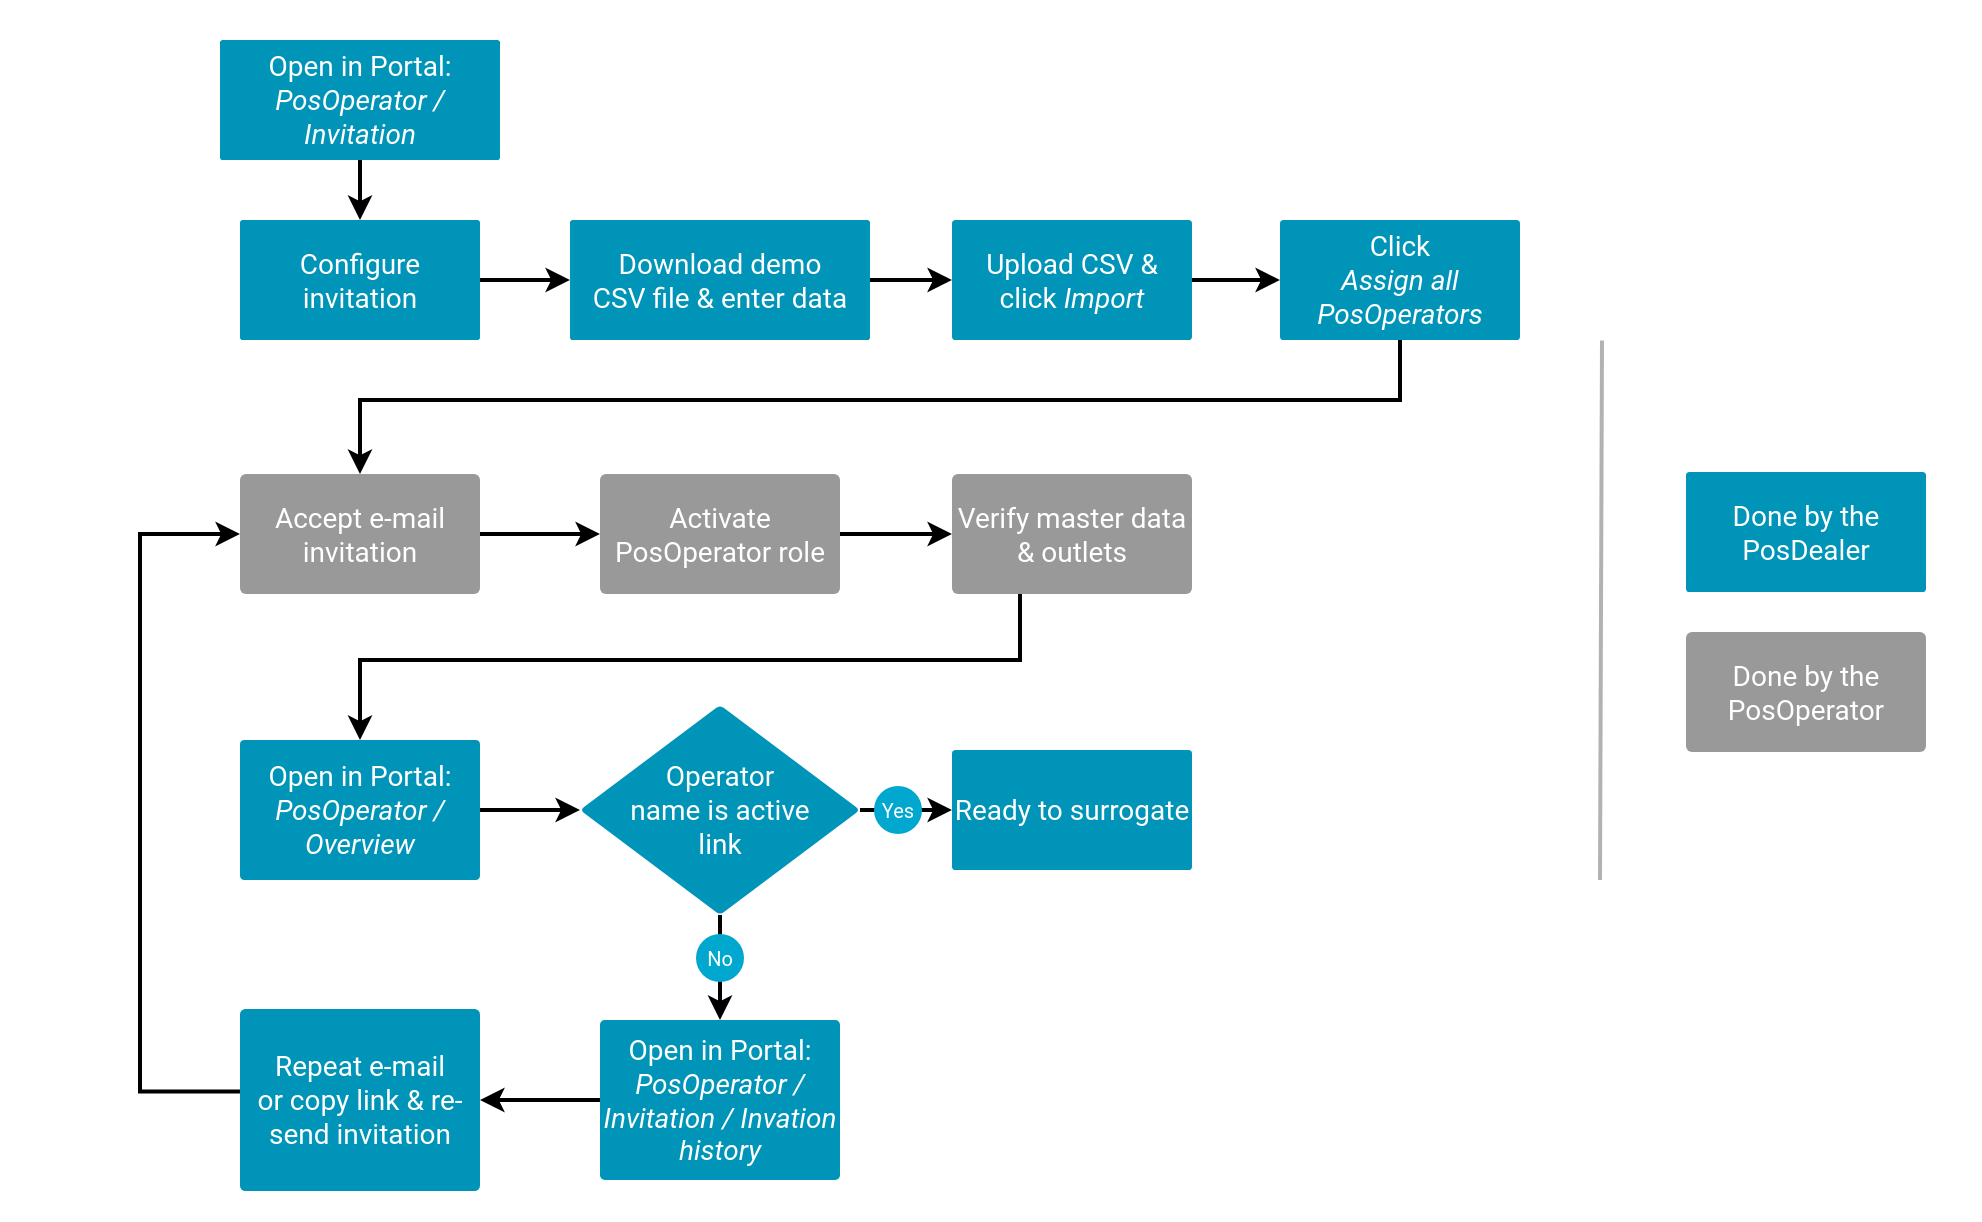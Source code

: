 <mxfile version="18.0.6" type="device"><diagram id="C5RBs43oDa-KdzZeNtuy" name="Page-1"><mxGraphModel dx="2591" dy="857" grid="1" gridSize="10" guides="1" tooltips="1" connect="1" arrows="1" fold="1" page="1" pageScale="1" pageWidth="1169" pageHeight="827" math="0" shadow="0"><root><mxCell id="WIyWlLk6GJQsqaUBKTNV-0"/><mxCell id="WIyWlLk6GJQsqaUBKTNV-1" parent="WIyWlLk6GJQsqaUBKTNV-0"/><mxCell id="gjwJcGeJe08G-OfLPSlC-13" value="" style="rounded=0;whiteSpace=wrap;html=1;strokeColor=none;" parent="WIyWlLk6GJQsqaUBKTNV-1" vertex="1"><mxGeometry x="-1120" width="990" height="610" as="geometry"/></mxCell><mxCell id="7qg1CN8xxovj4dKArf5S-8" style="edgeStyle=orthogonalEdgeStyle;rounded=0;orthogonalLoop=1;jettySize=auto;html=1;exitX=0.5;exitY=1;exitDx=0;exitDy=0;strokeWidth=2;" parent="WIyWlLk6GJQsqaUBKTNV-1" source="Mn3AqxcqX_a29lvz7Gvl-3" target="7qg1CN8xxovj4dKArf5S-0" edge="1"><mxGeometry relative="1" as="geometry"/></mxCell><mxCell id="Mn3AqxcqX_a29lvz7Gvl-3" value="&lt;font style=&quot;font-size: 14px;&quot;&gt;Open in Portal:&lt;br&gt;&lt;i&gt;PosOperator / Invitation&lt;/i&gt;&lt;/font&gt;" style="whiteSpace=wrap;html=1;rounded=1;fontFamily=Roboto;fontSize=15;fontColor=#FFFFFF;strokeColor=none;fillColor=#0095B8;strokeWidth=2;arcSize=3;imageHeight=24;" parent="WIyWlLk6GJQsqaUBKTNV-1" vertex="1"><mxGeometry x="-1010" y="20" width="140" height="60" as="geometry"/></mxCell><mxCell id="Mn3AqxcqX_a29lvz7Gvl-19" value="Add PosOperators (manually or via CSV)" style="whiteSpace=wrap;html=1;rounded=1;fontFamily=Roboto;fontSize=15;fontColor=#FFFFFF;strokeColor=none;fillColor=#0095B8;strokeWidth=2;arcSize=3;" parent="WIyWlLk6GJQsqaUBKTNV-1" vertex="1"><mxGeometry x="-835" y="110" width="150" height="60" as="geometry"/></mxCell><mxCell id="PbA3jr7GEuS1vs3zQ4HR-1" style="edgeStyle=orthogonalEdgeStyle;rounded=0;orthogonalLoop=1;jettySize=auto;html=1;strokeWidth=2;" edge="1" parent="WIyWlLk6GJQsqaUBKTNV-1" source="Mn3AqxcqX_a29lvz7Gvl-25" target="Mn3AqxcqX_a29lvz7Gvl-38"><mxGeometry relative="1" as="geometry"><Array as="points"><mxPoint x="-420" y="200"/><mxPoint x="-940" y="200"/></Array></mxGeometry></mxCell><mxCell id="Mn3AqxcqX_a29lvz7Gvl-25" value="Click&lt;br style=&quot;font-size: 14px;&quot;&gt;&lt;i style=&quot;font-size: 14px;&quot;&gt;Assign all PosOperators&lt;/i&gt;" style="whiteSpace=wrap;html=1;rounded=1;fontFamily=Roboto;fontSize=14;fontColor=#FFFFFF;strokeColor=none;fillColor=#0095B8;strokeWidth=2;arcSize=3;" parent="WIyWlLk6GJQsqaUBKTNV-1" vertex="1"><mxGeometry x="-480" y="110" width="120" height="60" as="geometry"/></mxCell><mxCell id="7qg1CN8xxovj4dKArf5S-12" value="" style="edgeStyle=orthogonalEdgeStyle;rounded=0;orthogonalLoop=1;jettySize=auto;html=1;strokeWidth=2;" parent="WIyWlLk6GJQsqaUBKTNV-1" source="Mn3AqxcqX_a29lvz7Gvl-38" target="Mn3AqxcqX_a29lvz7Gvl-50" edge="1"><mxGeometry relative="1" as="geometry"/></mxCell><mxCell id="Mn3AqxcqX_a29lvz7Gvl-38" value="&lt;span style=&quot;font-weight: normal; font-size: 14px;&quot;&gt;Accept e-mail invitation&lt;/span&gt;" style="whiteSpace=wrap;html=1;rounded=1;fontFamily=Roboto;fontSize=14;fontColor=#FFFFFF;fontStyle=1;strokeColor=none;strokeWidth=2;arcSize=5;fillColor=#999999;" parent="WIyWlLk6GJQsqaUBKTNV-1" vertex="1"><mxGeometry x="-1000" y="237" width="120" height="60" as="geometry"/></mxCell><mxCell id="7qg1CN8xxovj4dKArf5S-13" value="" style="edgeStyle=orthogonalEdgeStyle;rounded=0;orthogonalLoop=1;jettySize=auto;html=1;strokeWidth=2;" parent="WIyWlLk6GJQsqaUBKTNV-1" source="Mn3AqxcqX_a29lvz7Gvl-50" target="Mn3AqxcqX_a29lvz7Gvl-42" edge="1"><mxGeometry relative="1" as="geometry"/></mxCell><mxCell id="Mn3AqxcqX_a29lvz7Gvl-50" value="&lt;span style=&quot;font-weight: normal; font-size: 14px;&quot;&gt;Activate PosOperator role&lt;/span&gt;" style="whiteSpace=wrap;html=1;rounded=1;fontFamily=Roboto;fontSize=14;fontColor=#FFFFFF;fontStyle=1;strokeColor=none;strokeWidth=2;fillColor=#999999;arcSize=5;" parent="WIyWlLk6GJQsqaUBKTNV-1" vertex="1"><mxGeometry x="-820" y="237" width="120" height="60" as="geometry"/></mxCell><mxCell id="7qg1CN8xxovj4dKArf5S-14" style="edgeStyle=orthogonalEdgeStyle;rounded=0;orthogonalLoop=1;jettySize=auto;html=1;strokeWidth=2;" parent="WIyWlLk6GJQsqaUBKTNV-1" source="Mn3AqxcqX_a29lvz7Gvl-42" target="6LHrAhnlgpX4cAhg_Edv-6" edge="1"><mxGeometry relative="1" as="geometry"><Array as="points"><mxPoint x="-610" y="330"/><mxPoint x="-940" y="330"/></Array></mxGeometry></mxCell><mxCell id="Mn3AqxcqX_a29lvz7Gvl-42" value="&lt;span style=&quot;font-weight: normal; font-size: 14px;&quot;&gt;Verify master data &amp;amp; outlets&lt;/span&gt;" style="whiteSpace=wrap;html=1;rounded=1;fontFamily=Roboto;fontSize=14;fontColor=#FFFFFF;fontStyle=1;strokeColor=none;strokeWidth=2;fillColor=#999999;arcSize=5;" parent="WIyWlLk6GJQsqaUBKTNV-1" vertex="1"><mxGeometry x="-644" y="237" width="120" height="60" as="geometry"/></mxCell><mxCell id="7qg1CN8xxovj4dKArf5S-16" value="" style="edgeStyle=orthogonalEdgeStyle;rounded=0;orthogonalLoop=1;jettySize=auto;html=1;fontFamily=Roboto;fontSource=https%3A%2F%2Ffonts.googleapis.com%2Fcss%3Ffamily%3DRoboto;fontSize=10;fontColor=#FFFFFF;strokeWidth=2;" parent="WIyWlLk6GJQsqaUBKTNV-1" source="6LHrAhnlgpX4cAhg_Edv-5" target="7qg1CN8xxovj4dKArf5S-5" edge="1"><mxGeometry relative="1" as="geometry"/></mxCell><mxCell id="7qg1CN8xxovj4dKArf5S-18" value="" style="edgeStyle=orthogonalEdgeStyle;rounded=0;orthogonalLoop=1;jettySize=auto;html=1;fontFamily=Roboto;fontSource=https%3A%2F%2Ffonts.googleapis.com%2Fcss%3Ffamily%3DRoboto;fontSize=10;fontColor=#FFFFFF;strokeWidth=2;" parent="WIyWlLk6GJQsqaUBKTNV-1" source="6LHrAhnlgpX4cAhg_Edv-5" target="7qg1CN8xxovj4dKArf5S-3" edge="1"><mxGeometry relative="1" as="geometry"/></mxCell><mxCell id="6LHrAhnlgpX4cAhg_Edv-5" value="&lt;font style=&quot;font-size: 14px;&quot;&gt;Operator &lt;br style=&quot;font-size: 14px;&quot;&gt;name is active &lt;br style=&quot;font-size: 14px;&quot;&gt;link&lt;/font&gt;" style="rhombus;whiteSpace=wrap;html=1;rounded=1;fontFamily=Roboto;fontSize=14;fontColor=#FFFFFF;strokeColor=none;fillColor=#0095B8;strokeWidth=2;arcSize=5;" parent="WIyWlLk6GJQsqaUBKTNV-1" vertex="1"><mxGeometry x="-830" y="352.5" width="140" height="105" as="geometry"/></mxCell><mxCell id="7qg1CN8xxovj4dKArf5S-19" value="" style="edgeStyle=orthogonalEdgeStyle;rounded=0;orthogonalLoop=1;jettySize=auto;html=1;fontFamily=Roboto;fontSource=https%3A%2F%2Ffonts.googleapis.com%2Fcss%3Ffamily%3DRoboto;fontSize=10;fontColor=#FFFFFF;strokeWidth=2;" parent="WIyWlLk6GJQsqaUBKTNV-1" source="6LHrAhnlgpX4cAhg_Edv-6" target="6LHrAhnlgpX4cAhg_Edv-5" edge="1"><mxGeometry relative="1" as="geometry"/></mxCell><mxCell id="6LHrAhnlgpX4cAhg_Edv-6" value="Open in Portal:&lt;br style=&quot;font-size: 14px;&quot;&gt;&lt;i style=&quot;font-size: 14px;&quot;&gt;PosOperator / Overview&lt;/i&gt;" style="whiteSpace=wrap;html=1;rounded=1;fontFamily=Roboto;fontSize=14;fontColor=#FFFFFF;strokeColor=none;fillColor=#0095B8;strokeWidth=2;arcSize=3;" parent="WIyWlLk6GJQsqaUBKTNV-1" vertex="1"><mxGeometry x="-1000" y="370" width="120" height="70" as="geometry"/></mxCell><mxCell id="7qg1CN8xxovj4dKArf5S-9" value="" style="edgeStyle=orthogonalEdgeStyle;rounded=0;orthogonalLoop=1;jettySize=auto;html=1;strokeWidth=2;" parent="WIyWlLk6GJQsqaUBKTNV-1" source="7qg1CN8xxovj4dKArf5S-0" target="Mn3AqxcqX_a29lvz7Gvl-19" edge="1"><mxGeometry relative="1" as="geometry"/></mxCell><mxCell id="7qg1CN8xxovj4dKArf5S-0" value="Configure invitation" style="whiteSpace=wrap;html=1;rounded=1;fontFamily=Roboto;fontSize=15;fontColor=#FFFFFF;strokeColor=none;fillColor=#0095B8;strokeWidth=2;arcSize=3;" parent="WIyWlLk6GJQsqaUBKTNV-1" vertex="1"><mxGeometry x="-1000" y="110" width="120" height="60" as="geometry"/></mxCell><mxCell id="7qg1CN8xxovj4dKArf5S-1" value="&lt;font data-font-src=&quot;https://fonts.googleapis.com/css?family=Roboto&quot; style=&quot;font-size: 10px;&quot;&gt;Yes&lt;/font&gt;" style="ellipse;whiteSpace=wrap;html=1;aspect=fixed;rounded=0;fontFamily=Roboto;fontSource=https%3A%2F%2Ffonts.googleapis.com%2Fcss%3Ffamily%3DRoboto;fillColor=#00A7CE;strokeColor=none;fontColor=#FFFFFF;fontSize=10;" parent="WIyWlLk6GJQsqaUBKTNV-1" vertex="1"><mxGeometry x="-683" y="393" width="24" height="24" as="geometry"/></mxCell><mxCell id="7qg1CN8xxovj4dKArf5S-2" value="No" style="ellipse;whiteSpace=wrap;html=1;aspect=fixed;rounded=0;fontFamily=Roboto;fontSource=https%3A%2F%2Ffonts.googleapis.com%2Fcss%3Ffamily%3DRoboto;fillColor=#00A7CE;strokeColor=none;fontColor=#FFFFFF;fontSize=10;" parent="WIyWlLk6GJQsqaUBKTNV-1" vertex="1"><mxGeometry x="-772" y="467" width="24" height="24" as="geometry"/></mxCell><mxCell id="7qg1CN8xxovj4dKArf5S-3" value="Ready to surrogate" style="whiteSpace=wrap;html=1;fontSize=14;fontFamily=Roboto;fillColor=#0095B8;strokeColor=none;fontColor=#FFFFFF;rounded=1;strokeWidth=2;arcSize=3;" parent="WIyWlLk6GJQsqaUBKTNV-1" vertex="1"><mxGeometry x="-644" y="375" width="120" height="60" as="geometry"/></mxCell><mxCell id="7qg1CN8xxovj4dKArf5S-20" value="" style="edgeStyle=orthogonalEdgeStyle;rounded=0;orthogonalLoop=1;jettySize=auto;html=1;fontFamily=Roboto;fontSource=https%3A%2F%2Ffonts.googleapis.com%2Fcss%3Ffamily%3DRoboto;fontSize=10;fontColor=#FFFFFF;strokeWidth=2;" parent="WIyWlLk6GJQsqaUBKTNV-1" source="7qg1CN8xxovj4dKArf5S-5" target="7qg1CN8xxovj4dKArf5S-6" edge="1"><mxGeometry relative="1" as="geometry"/></mxCell><mxCell id="7qg1CN8xxovj4dKArf5S-5" value="Open in Portal:&lt;br style=&quot;font-size: 14px;&quot;&gt;&lt;i style=&quot;font-size: 14px;&quot;&gt;PosOperator / Invitation / Invation history&lt;/i&gt;" style="whiteSpace=wrap;html=1;rounded=1;fontFamily=Roboto;fontSize=14;fontColor=#FFFFFF;strokeColor=none;fillColor=#0095B8;strokeWidth=2;arcSize=3;" parent="WIyWlLk6GJQsqaUBKTNV-1" vertex="1"><mxGeometry x="-820" y="510" width="120" height="80" as="geometry"/></mxCell><mxCell id="7qg1CN8xxovj4dKArf5S-24" style="edgeStyle=orthogonalEdgeStyle;rounded=0;orthogonalLoop=1;jettySize=auto;html=1;fontFamily=Roboto;fontSource=https%3A%2F%2Ffonts.googleapis.com%2Fcss%3Ffamily%3DRoboto;fontSize=13;fontColor=#FFFFFF;strokeWidth=2;" parent="WIyWlLk6GJQsqaUBKTNV-1" source="7qg1CN8xxovj4dKArf5S-6" target="Mn3AqxcqX_a29lvz7Gvl-38" edge="1"><mxGeometry relative="1" as="geometry"><Array as="points"><mxPoint x="-1050" y="545.75"/><mxPoint x="-1050" y="267"/></Array></mxGeometry></mxCell><mxCell id="7qg1CN8xxovj4dKArf5S-6" value="Repeat e-mail&lt;br style=&quot;font-size: 14px;&quot;&gt;or copy link &amp;amp; re-send invitation" style="whiteSpace=wrap;html=1;rounded=1;fontFamily=Roboto;fontSize=14;fontColor=#FFFFFF;strokeColor=none;fillColor=#0095B8;strokeWidth=2;arcSize=3;" parent="WIyWlLk6GJQsqaUBKTNV-1" vertex="1"><mxGeometry x="-1000" y="504.5" width="120" height="91" as="geometry"/></mxCell><mxCell id="7qg1CN8xxovj4dKArf5S-21" value="Done by the PosDealer" style="whiteSpace=wrap;html=1;fontSize=14;fontFamily=Roboto;fillColor=#0095B8;strokeColor=none;fontColor=#FFFFFF;rounded=1;strokeWidth=2;arcSize=3;" parent="WIyWlLk6GJQsqaUBKTNV-1" vertex="1"><mxGeometry x="-277" y="236" width="120" height="60" as="geometry"/></mxCell><mxCell id="7qg1CN8xxovj4dKArf5S-23" value="&lt;span style=&quot;font-weight: normal; font-size: 14px;&quot;&gt;Done by the PosOperator&lt;/span&gt;" style="whiteSpace=wrap;html=1;rounded=1;fontFamily=Roboto;fontSize=14;fontColor=#FFFFFF;fontStyle=1;strokeColor=none;strokeWidth=2;fillColor=#999999;arcSize=5;" parent="WIyWlLk6GJQsqaUBKTNV-1" vertex="1"><mxGeometry x="-277" y="316" width="120" height="60" as="geometry"/></mxCell><mxCell id="7qg1CN8xxovj4dKArf5S-25" value="" style="endArrow=none;html=1;rounded=0;fontFamily=Roboto;fontSource=https%3A%2F%2Ffonts.googleapis.com%2Fcss%3Ffamily%3DRoboto;fontSize=13;fontColor=#FFFFFF;strokeWidth=2;textOpacity=50;opacity=30;" parent="WIyWlLk6GJQsqaUBKTNV-1" edge="1"><mxGeometry width="50" height="50" relative="1" as="geometry"><mxPoint x="-320" y="440" as="sourcePoint"/><mxPoint x="-319" y="170.25" as="targetPoint"/></mxGeometry></mxCell><mxCell id="7qg1CN8xxovj4dKArf5S-26" value="&lt;font style=&quot;font-size: 14px;&quot;&gt;Open in Portal:&lt;br style=&quot;font-size: 14px;&quot;&gt;&lt;i style=&quot;font-size: 14px;&quot;&gt;PosOperator / Invitation&lt;/i&gt;&lt;/font&gt;" style="whiteSpace=wrap;html=1;rounded=1;fontFamily=Roboto;fontSize=14;fontColor=#FFFFFF;strokeColor=none;fillColor=#0095B8;strokeWidth=2;arcSize=3;imageHeight=24;" parent="WIyWlLk6GJQsqaUBKTNV-1" vertex="1"><mxGeometry x="-1010" y="20" width="140" height="60" as="geometry"/></mxCell><mxCell id="7qg1CN8xxovj4dKArf5S-27" value="Configure invitation" style="whiteSpace=wrap;html=1;rounded=1;fontFamily=Roboto;fontSize=14;fontColor=#FFFFFF;strokeColor=none;fillColor=#0095B8;strokeWidth=2;arcSize=3;" parent="WIyWlLk6GJQsqaUBKTNV-1" vertex="1"><mxGeometry x="-1000" y="110" width="120" height="60" as="geometry"/></mxCell><mxCell id="PbA3jr7GEuS1vs3zQ4HR-2" value="" style="edgeStyle=orthogonalEdgeStyle;rounded=0;orthogonalLoop=1;jettySize=auto;html=1;strokeWidth=2;" edge="1" parent="WIyWlLk6GJQsqaUBKTNV-1" source="7qg1CN8xxovj4dKArf5S-28" target="PbA3jr7GEuS1vs3zQ4HR-0"><mxGeometry relative="1" as="geometry"/></mxCell><mxCell id="7qg1CN8xxovj4dKArf5S-28" value="Download demo &lt;br&gt;CSV file &amp;amp; enter data" style="whiteSpace=wrap;html=1;rounded=1;fontFamily=Roboto;fontSize=14;fontColor=#FFFFFF;strokeColor=none;fillColor=#0095B8;strokeWidth=2;arcSize=3;" parent="WIyWlLk6GJQsqaUBKTNV-1" vertex="1"><mxGeometry x="-835" y="110" width="150" height="60" as="geometry"/></mxCell><mxCell id="PbA3jr7GEuS1vs3zQ4HR-3" value="" style="edgeStyle=orthogonalEdgeStyle;rounded=0;orthogonalLoop=1;jettySize=auto;html=1;strokeWidth=2;" edge="1" parent="WIyWlLk6GJQsqaUBKTNV-1" source="PbA3jr7GEuS1vs3zQ4HR-0" target="Mn3AqxcqX_a29lvz7Gvl-25"><mxGeometry relative="1" as="geometry"/></mxCell><mxCell id="PbA3jr7GEuS1vs3zQ4HR-0" value="Upload CSV &amp;amp;&lt;br&gt;click &lt;i&gt;Import&lt;/i&gt;" style="whiteSpace=wrap;html=1;rounded=1;fontFamily=Roboto;fontSize=14;fontColor=#FFFFFF;strokeColor=none;fillColor=#0095B8;strokeWidth=2;arcSize=3;" vertex="1" parent="WIyWlLk6GJQsqaUBKTNV-1"><mxGeometry x="-644" y="110" width="120" height="60" as="geometry"/></mxCell></root></mxGraphModel></diagram></mxfile>